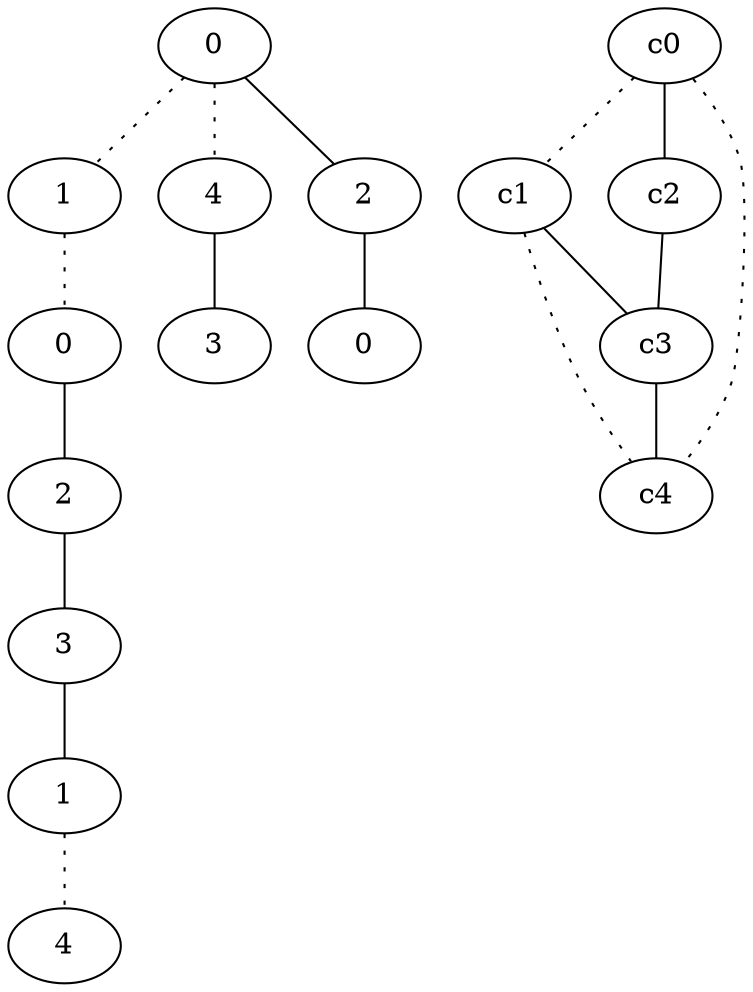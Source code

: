 graph {
a0[label=0];
a1[label=1];
a2[label=0];
a3[label=2];
a4[label=3];
a5[label=1];
a6[label=4];
a7[label=4];
a8[label=3];
a9[label=2];
a10[label=0];
a0 -- a1 [style=dotted];
a0 -- a7 [style=dotted];
a0 -- a9;
a1 -- a2 [style=dotted];
a2 -- a3;
a3 -- a4;
a4 -- a5;
a5 -- a6 [style=dotted];
a7 -- a8;
a9 -- a10;
c0 -- c1 [style=dotted];
c0 -- c2;
c0 -- c4 [style=dotted];
c1 -- c3;
c1 -- c4 [style=dotted];
c2 -- c3;
c3 -- c4;
}
